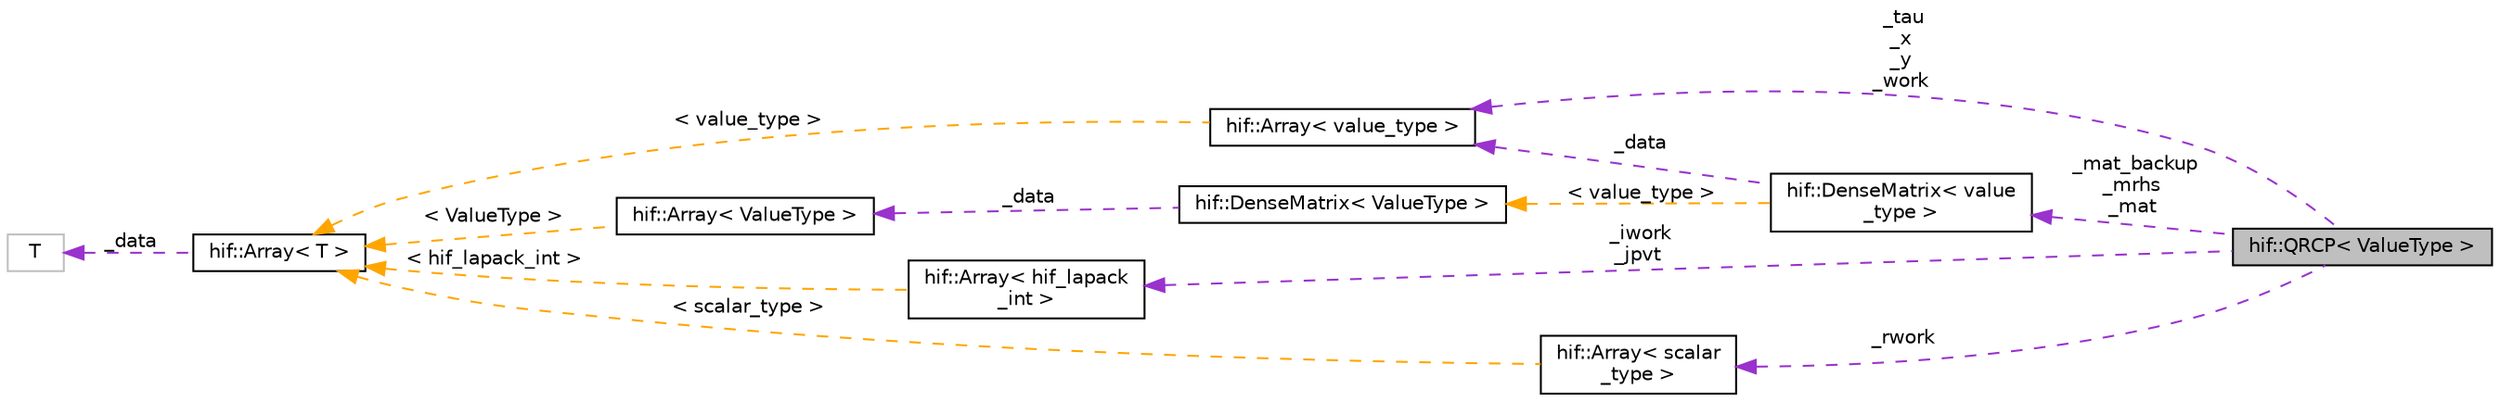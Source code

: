 digraph "hif::QRCP&lt; ValueType &gt;"
{
  edge [fontname="Helvetica",fontsize="10",labelfontname="Helvetica",labelfontsize="10"];
  node [fontname="Helvetica",fontsize="10",shape=record];
  rankdir="LR";
  Node9 [label="hif::QRCP\< ValueType \>",height=0.2,width=0.4,color="black", fillcolor="grey75", style="filled", fontcolor="black"];
  Node10 -> Node9 [dir="back",color="darkorchid3",fontsize="10",style="dashed",label=" _mat_backup\n_mrhs\n_mat" ,fontname="Helvetica"];
  Node10 [label="hif::DenseMatrix\< value\l_type \>",height=0.2,width=0.4,color="black", fillcolor="white", style="filled",URL="$classhif_1_1DenseMatrix.html"];
  Node11 -> Node10 [dir="back",color="darkorchid3",fontsize="10",style="dashed",label=" _data" ,fontname="Helvetica"];
  Node11 [label="hif::Array\< value_type \>",height=0.2,width=0.4,color="black", fillcolor="white", style="filled",URL="$classhif_1_1Array.html"];
  Node12 -> Node11 [dir="back",color="orange",fontsize="10",style="dashed",label=" \< value_type \>" ,fontname="Helvetica"];
  Node12 [label="hif::Array\< T \>",height=0.2,width=0.4,color="black", fillcolor="white", style="filled",URL="$classhif_1_1Array.html",tooltip="Core data structure used in compressed storage. "];
  Node13 -> Node12 [dir="back",color="darkorchid3",fontsize="10",style="dashed",label=" _data" ,fontname="Helvetica"];
  Node13 [label="T",height=0.2,width=0.4,color="grey75", fillcolor="white", style="filled"];
  Node14 -> Node10 [dir="back",color="orange",fontsize="10",style="dashed",label=" \< value_type \>" ,fontname="Helvetica"];
  Node14 [label="hif::DenseMatrix\< ValueType \>",height=0.2,width=0.4,color="black", fillcolor="white", style="filled",URL="$classhif_1_1DenseMatrix.html",tooltip="Dense storage. "];
  Node15 -> Node14 [dir="back",color="darkorchid3",fontsize="10",style="dashed",label=" _data" ,fontname="Helvetica"];
  Node15 [label="hif::Array\< ValueType \>",height=0.2,width=0.4,color="black", fillcolor="white", style="filled",URL="$classhif_1_1Array.html"];
  Node12 -> Node15 [dir="back",color="orange",fontsize="10",style="dashed",label=" \< ValueType \>" ,fontname="Helvetica"];
  Node16 -> Node9 [dir="back",color="darkorchid3",fontsize="10",style="dashed",label=" _iwork\n_jpvt" ,fontname="Helvetica"];
  Node16 [label="hif::Array\< hif_lapack\l_int \>",height=0.2,width=0.4,color="black", fillcolor="white", style="filled",URL="$classhif_1_1Array.html"];
  Node12 -> Node16 [dir="back",color="orange",fontsize="10",style="dashed",label=" \< hif_lapack_int \>" ,fontname="Helvetica"];
  Node11 -> Node9 [dir="back",color="darkorchid3",fontsize="10",style="dashed",label=" _tau\n_x\n_y\n_work" ,fontname="Helvetica"];
  Node17 -> Node9 [dir="back",color="darkorchid3",fontsize="10",style="dashed",label=" _rwork" ,fontname="Helvetica"];
  Node17 [label="hif::Array\< scalar\l_type \>",height=0.2,width=0.4,color="black", fillcolor="white", style="filled",URL="$classhif_1_1Array.html"];
  Node12 -> Node17 [dir="back",color="orange",fontsize="10",style="dashed",label=" \< scalar_type \>" ,fontname="Helvetica"];
}
